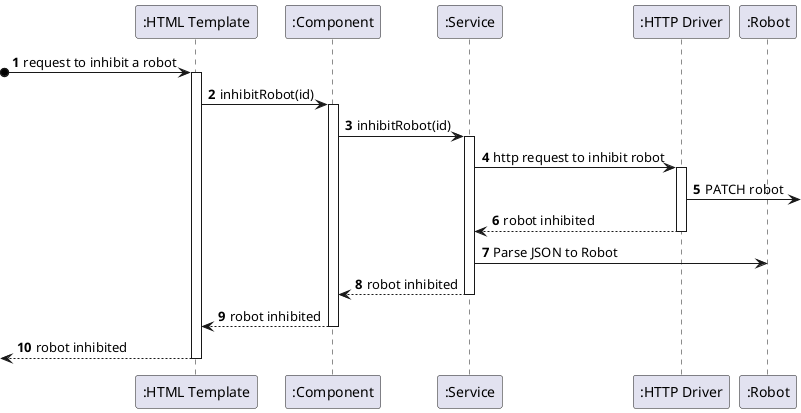 @startuml ProcessView

autonumber

participant ":HTML Template" as Template
participant ":Component" as Component
participant ":Service" as Service
participant ":HTTP Driver" as Driver
participant ":Robot" as Robot


?o-> Template: request to inhibit a robot
activate Template

Template-> Component: inhibitRobot(id)
activate Component

Component -> Service: inhibitRobot(id)
activate Service

Service -> Driver: http request to inhibit robot
activate Driver

Driver ->: PATCH robot
Driver --> Service: robot inhibited
deactivate Driver

Service -> Robot: Parse JSON to Robot
Service --> Component: robot inhibited
deactivate Service

Component --> Template: robot inhibited
deactivate Component

<-- Template: robot inhibited
deactivate Template


@enduml
